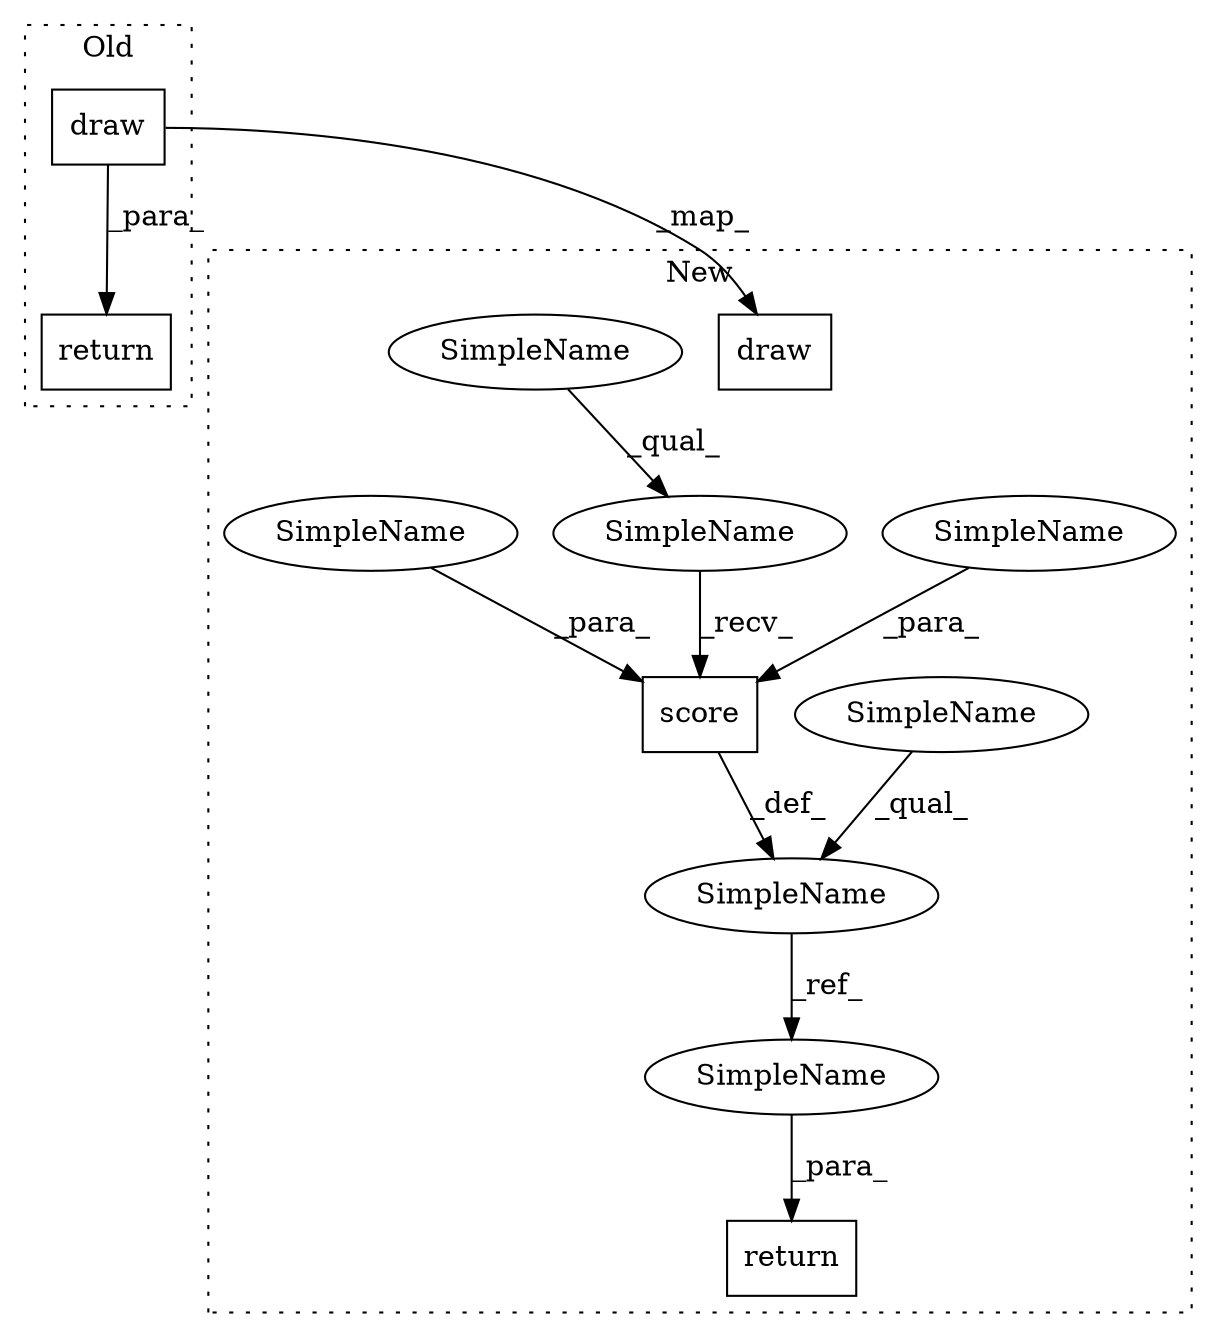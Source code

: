digraph G {
subgraph cluster0 {
1 [label="draw" a="32" s="704" l="-5" shape="box"];
8 [label="return" a="41" s="692" l="7" shape="box"];
label = "Old";
style="dotted";
}
subgraph cluster1 {
2 [label="draw" a="32" s="697" l="-5" shape="box"];
3 [label="SimpleName" a="42" s="709" l="0" shape="ellipse"];
4 [label="return" a="41" s="752" l="7" shape="box"];
5 [label="score" a="32" s="736,744" l="6,-23" shape="box"];
6 [label="SimpleName" a="42" s="721" l="0" shape="ellipse"];
7 [label="SimpleName" a="42" s="744" l="0" shape="ellipse"];
9 [label="SimpleName" a="42" s="709" l="0" shape="ellipse"];
10 [label="SimpleName" a="42" s="721" l="0" shape="ellipse"];
11 [label="SimpleName" a="42" s="759" l="0" shape="ellipse"];
12 [label="SimpleName" a="42" s="742" l="0" shape="ellipse"];
label = "New";
style="dotted";
}
1 -> 2 [label="_map_"];
1 -> 8 [label="_para_"];
3 -> 11 [label="_ref_"];
5 -> 3 [label="_def_"];
6 -> 5 [label="_recv_"];
7 -> 5 [label="_para_"];
9 -> 3 [label="_qual_"];
10 -> 6 [label="_qual_"];
11 -> 4 [label="_para_"];
12 -> 5 [label="_para_"];
}
